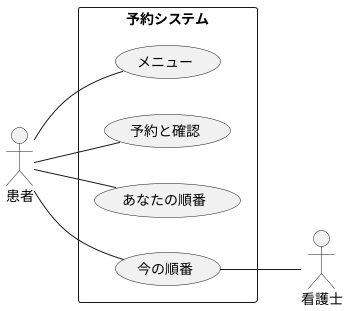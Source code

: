 @startuml 演習6-3_ユースケース図_診察予約システム
left to right direction
actor 患者
actor 看護士

rectangle 予約システム{
    usecase メニュー
    usecase 予約と確認
    usecase あなたの順番
    usecase 今の順番
}
患者 -- メニュー
患者 -- 予約と確認
患者 -- あなたの順番
患者 -- 今の順番
今の順番 -- 看護士
@enduml